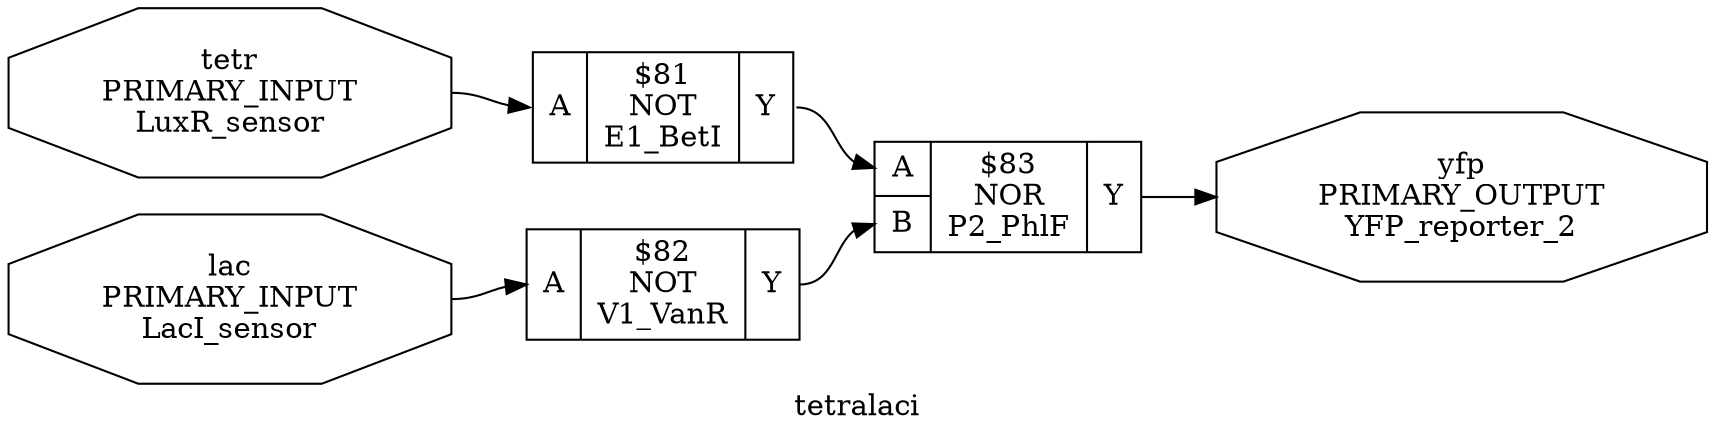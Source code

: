 digraph "tetralaci" {
label="tetralaci";
rankdir="LR";
remincross=true;
n3 [ shape=octagon, label="lac\nPRIMARY_INPUT\nLacI_sensor", fontcolor="black" ];
n4 [ shape=octagon, label="tetr\nPRIMARY_INPUT\nLuxR_sensor", fontcolor="black" ];
n5 [ shape=octagon, label="yfp\nPRIMARY_OUTPUT\nYFP_reporter_2", fontcolor="black" ];
c8 [ shape=record, label="{{<p6> A}|$81\nNOT\nE1_BetI|{<p7> Y}}",  ];
c9 [ shape=record, label="{{<p6> A}|$82\nNOT\nV1_VanR|{<p7> Y}}",  ];
c11 [ shape=record, label="{{<p6> A|<p10> B}|$83\nNOR\nP2_PhlF|{<p7> Y}}",  ];
c8:p7:e -> c11:p6:w [color="black", fontcolor="black", label=""];
c9:p7:e -> c11:p10:w [color="black", fontcolor="black", label=""];
n3:e -> c9:p6:w [color="black", fontcolor="black", label=""];
n4:e -> c8:p6:w [color="black", fontcolor="black", label=""];
c11:p7:e -> n5:w [color="black", fontcolor="black", label=""];
}
